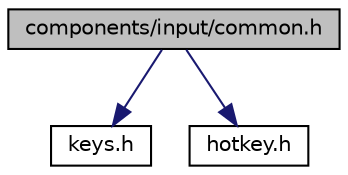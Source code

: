 digraph G
{
  edge [fontname="Helvetica",fontsize="10",labelfontname="Helvetica",labelfontsize="10"];
  node [fontname="Helvetica",fontsize="10",shape=record];
  Node1 [label="components/input/common.h",height=0.2,width=0.4,color="black", fillcolor="grey75", style="filled" fontcolor="black"];
  Node1 -> Node2 [color="midnightblue",fontsize="10",style="solid",fontname="Helvetica"];
  Node2 [label="keys.h",height=0.2,width=0.4,color="black", fillcolor="white", style="filled",URL="$keys_8h.html"];
  Node1 -> Node3 [color="midnightblue",fontsize="10",style="solid",fontname="Helvetica"];
  Node3 [label="hotkey.h",height=0.2,width=0.4,color="black", fillcolor="white", style="filled",URL="$hotkey_8h.html"];
}
